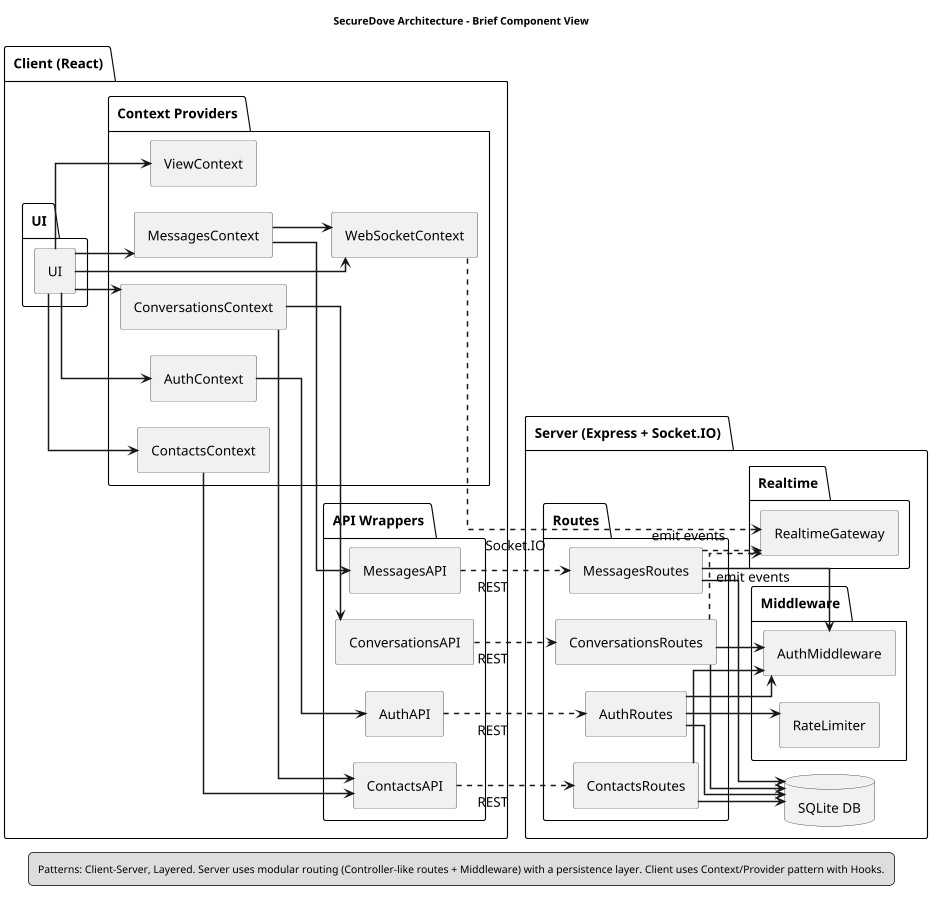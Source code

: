 @startuml
title SecureDove Architecture – Brief Component View

left to right direction

skinparam componentStyle rectangle
skinparam defaultFontSize 18
skinparam ArrowThickness 2
skinparam linetype ortho
skinparam Padding 8
scale 1600*900

package "Client (React)" {
  package "UI" {
    component "UI" as UIComp
  }
  package "Context Providers" {
    component "AuthContext" as AuthContext
    component "ContactsContext" as ContactsContext
    component "ConversationsContext" as ConversationsContext
    component "MessagesContext" as MessagesContext
    component "WebSocketContext" as WebSocketContext
    component "ViewContext" as ViewContext
  }
  package "API Wrappers" {
    component "AuthAPI" as AuthAPI
    component "ContactsAPI" as ContactsAPI
    component "ConversationsAPI" as ConversationsAPI
    component "MessagesAPI" as MessagesAPI
  }
}

package "Server (Express + Socket.IO)" {
  package "Routes" {
    component "AuthRoutes" as AuthRoutes
    component "ContactsRoutes" as ContactsRoutes
    component "ConversationsRoutes" as ConversationsRoutes
    component "MessagesRoutes" as MessagesRoutes
  }
  package "Middleware" {
    component "AuthMiddleware" as AuthMiddleware
    component "RateLimiter" as RateLimiter
  }
  package "Realtime" {
    component "RealtimeGateway" as RealtimeGateway
  }
  database "SQLite DB" as SQLite
}

UIComp --> AuthContext
UIComp --> ContactsContext
UIComp --> ConversationsContext
UIComp --> MessagesContext
UIComp --> ViewContext
UIComp --> WebSocketContext

AuthContext --> AuthAPI
ContactsContext --> ContactsAPI
ConversationsContext --> ConversationsAPI
ConversationsContext --> ContactsAPI
MessagesContext --> MessagesAPI
MessagesContext --> WebSocketContext

AuthAPI ..> AuthRoutes : REST
ContactsAPI ..> ContactsRoutes : REST
ConversationsAPI ..> ConversationsRoutes : REST
MessagesAPI ..> MessagesRoutes : REST

AuthRoutes --> AuthMiddleware
AuthRoutes --> RateLimiter
ContactsRoutes --> AuthMiddleware
ConversationsRoutes --> AuthMiddleware
MessagesRoutes --> AuthMiddleware

AuthRoutes --> SQLite
ContactsRoutes --> SQLite
ConversationsRoutes --> SQLite
MessagesRoutes --> SQLite
MessagesRoutes ..> RealtimeGateway : emit events
ConversationsRoutes ..> RealtimeGateway : emit events

WebSocketContext ..> RealtimeGateway : Socket.IO

legend bottom
Patterns: Client–Server, Layered. Server uses modular routing (Controller-like routes + Middleware) with a persistence layer. Client uses Context/Provider pattern with Hooks.
endlegend

@enduml
